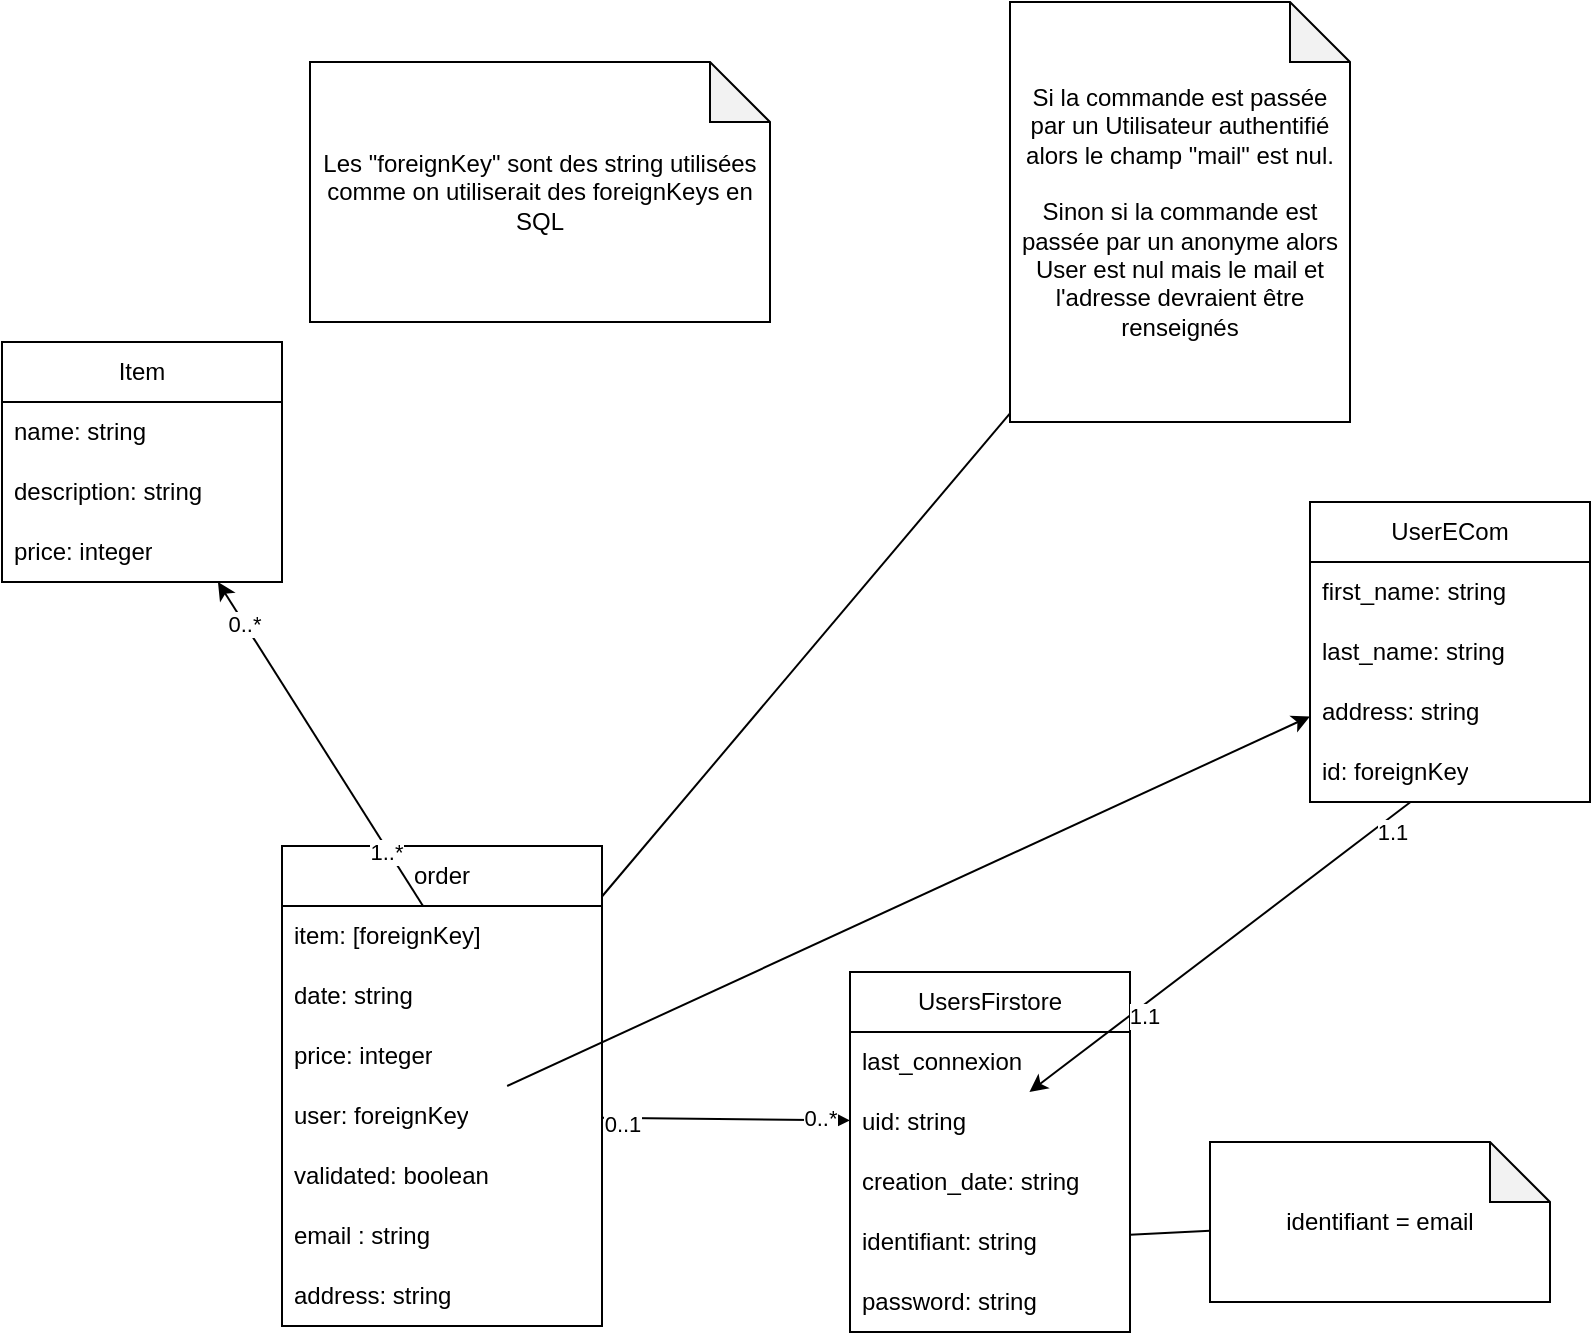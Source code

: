 <mxfile version="20.8.23" type="github">
  <diagram name="Page-1" id="k_21CpQqUFbWn0y7H7Tf">
    <mxGraphModel dx="472" dy="262" grid="1" gridSize="10" guides="1" tooltips="1" connect="1" arrows="1" fold="1" page="1" pageScale="1" pageWidth="827" pageHeight="1169" math="0" shadow="0">
      <root>
        <mxCell id="0" />
        <mxCell id="1" parent="0" />
        <mxCell id="QBLjRy648UDzI1SPBeH1-1" value="Item" style="swimlane;fontStyle=0;childLayout=stackLayout;horizontal=1;startSize=30;horizontalStack=0;resizeParent=1;resizeParentMax=0;resizeLast=0;collapsible=1;marginBottom=0;whiteSpace=wrap;html=1;" parent="1" vertex="1">
          <mxGeometry x="16" y="180" width="140" height="120" as="geometry" />
        </mxCell>
        <mxCell id="QBLjRy648UDzI1SPBeH1-2" value="name: string" style="text;strokeColor=none;fillColor=none;align=left;verticalAlign=middle;spacingLeft=4;spacingRight=4;overflow=hidden;points=[[0,0.5],[1,0.5]];portConstraint=eastwest;rotatable=0;whiteSpace=wrap;html=1;" parent="QBLjRy648UDzI1SPBeH1-1" vertex="1">
          <mxGeometry y="30" width="140" height="30" as="geometry" />
        </mxCell>
        <mxCell id="QBLjRy648UDzI1SPBeH1-3" value="description: string" style="text;strokeColor=none;fillColor=none;align=left;verticalAlign=middle;spacingLeft=4;spacingRight=4;overflow=hidden;points=[[0,0.5],[1,0.5]];portConstraint=eastwest;rotatable=0;whiteSpace=wrap;html=1;" parent="QBLjRy648UDzI1SPBeH1-1" vertex="1">
          <mxGeometry y="60" width="140" height="30" as="geometry" />
        </mxCell>
        <mxCell id="QBLjRy648UDzI1SPBeH1-10" value="price: integer" style="text;strokeColor=none;fillColor=none;align=left;verticalAlign=middle;spacingLeft=4;spacingRight=4;overflow=hidden;points=[[0,0.5],[1,0.5]];portConstraint=eastwest;rotatable=0;whiteSpace=wrap;html=1;" parent="QBLjRy648UDzI1SPBeH1-1" vertex="1">
          <mxGeometry y="90" width="140" height="30" as="geometry" />
        </mxCell>
        <mxCell id="QBLjRy648UDzI1SPBeH1-5" value="UserECom" style="swimlane;fontStyle=0;childLayout=stackLayout;horizontal=1;startSize=30;horizontalStack=0;resizeParent=1;resizeParentMax=0;resizeLast=0;collapsible=1;marginBottom=0;whiteSpace=wrap;html=1;" parent="1" vertex="1">
          <mxGeometry x="670" y="260" width="140" height="150" as="geometry" />
        </mxCell>
        <mxCell id="QBLjRy648UDzI1SPBeH1-6" value="first_name: string" style="text;strokeColor=none;fillColor=none;align=left;verticalAlign=middle;spacingLeft=4;spacingRight=4;overflow=hidden;points=[[0,0.5],[1,0.5]];portConstraint=eastwest;rotatable=0;whiteSpace=wrap;html=1;" parent="QBLjRy648UDzI1SPBeH1-5" vertex="1">
          <mxGeometry y="30" width="140" height="30" as="geometry" />
        </mxCell>
        <mxCell id="QBLjRy648UDzI1SPBeH1-29" value="last_name: string" style="text;strokeColor=none;fillColor=none;align=left;verticalAlign=middle;spacingLeft=4;spacingRight=4;overflow=hidden;points=[[0,0.5],[1,0.5]];portConstraint=eastwest;rotatable=0;whiteSpace=wrap;html=1;" parent="QBLjRy648UDzI1SPBeH1-5" vertex="1">
          <mxGeometry y="60" width="140" height="30" as="geometry" />
        </mxCell>
        <mxCell id="QBLjRy648UDzI1SPBeH1-8" value="address: string" style="text;strokeColor=none;fillColor=none;align=left;verticalAlign=middle;spacingLeft=4;spacingRight=4;overflow=hidden;points=[[0,0.5],[1,0.5]];portConstraint=eastwest;rotatable=0;whiteSpace=wrap;html=1;" parent="QBLjRy648UDzI1SPBeH1-5" vertex="1">
          <mxGeometry y="90" width="140" height="30" as="geometry" />
        </mxCell>
        <mxCell id="fOkmc58W5MT81JoYsjg2-1" value="id: foreignKey" style="text;strokeColor=none;fillColor=none;align=left;verticalAlign=middle;spacingLeft=4;spacingRight=4;overflow=hidden;points=[[0,0.5],[1,0.5]];portConstraint=eastwest;rotatable=0;whiteSpace=wrap;html=1;" parent="QBLjRy648UDzI1SPBeH1-5" vertex="1">
          <mxGeometry y="120" width="140" height="30" as="geometry" />
        </mxCell>
        <mxCell id="QBLjRy648UDzI1SPBeH1-11" value="order" style="swimlane;fontStyle=0;childLayout=stackLayout;horizontal=1;startSize=30;horizontalStack=0;resizeParent=1;resizeParentMax=0;resizeLast=0;collapsible=1;marginBottom=0;whiteSpace=wrap;html=1;" parent="1" vertex="1">
          <mxGeometry x="156" y="432" width="160" height="240" as="geometry" />
        </mxCell>
        <mxCell id="QBLjRy648UDzI1SPBeH1-12" value="item: [foreignKey]" style="text;strokeColor=none;fillColor=none;align=left;verticalAlign=middle;spacingLeft=4;spacingRight=4;overflow=hidden;points=[[0,0.5],[1,0.5]];portConstraint=eastwest;rotatable=0;whiteSpace=wrap;html=1;" parent="QBLjRy648UDzI1SPBeH1-11" vertex="1">
          <mxGeometry y="30" width="160" height="30" as="geometry" />
        </mxCell>
        <mxCell id="QBLjRy648UDzI1SPBeH1-13" value="date: string" style="text;strokeColor=none;fillColor=none;align=left;verticalAlign=middle;spacingLeft=4;spacingRight=4;overflow=hidden;points=[[0,0.5],[1,0.5]];portConstraint=eastwest;rotatable=0;whiteSpace=wrap;html=1;" parent="QBLjRy648UDzI1SPBeH1-11" vertex="1">
          <mxGeometry y="60" width="160" height="30" as="geometry" />
        </mxCell>
        <mxCell id="QBLjRy648UDzI1SPBeH1-14" value="price: integer" style="text;strokeColor=none;fillColor=none;align=left;verticalAlign=middle;spacingLeft=4;spacingRight=4;overflow=hidden;points=[[0,0.5],[1,0.5]];portConstraint=eastwest;rotatable=0;whiteSpace=wrap;html=1;" parent="QBLjRy648UDzI1SPBeH1-11" vertex="1">
          <mxGeometry y="90" width="160" height="30" as="geometry" />
        </mxCell>
        <mxCell id="QBLjRy648UDzI1SPBeH1-15" value="user: foreignKey" style="text;strokeColor=none;fillColor=none;align=left;verticalAlign=middle;spacingLeft=4;spacingRight=4;overflow=hidden;points=[[0,0.5],[1,0.5]];portConstraint=eastwest;rotatable=0;whiteSpace=wrap;html=1;" parent="QBLjRy648UDzI1SPBeH1-11" vertex="1">
          <mxGeometry y="120" width="160" height="30" as="geometry" />
        </mxCell>
        <mxCell id="QBLjRy648UDzI1SPBeH1-4" value="validated: boolean" style="text;strokeColor=none;fillColor=none;align=left;verticalAlign=middle;spacingLeft=4;spacingRight=4;overflow=hidden;points=[[0,0.5],[1,0.5]];portConstraint=eastwest;rotatable=0;whiteSpace=wrap;html=1;" parent="QBLjRy648UDzI1SPBeH1-11" vertex="1">
          <mxGeometry y="150" width="160" height="30" as="geometry" />
        </mxCell>
        <mxCell id="QBLjRy648UDzI1SPBeH1-16" value="email : string" style="text;strokeColor=none;fillColor=none;align=left;verticalAlign=middle;spacingLeft=4;spacingRight=4;overflow=hidden;points=[[0,0.5],[1,0.5]];portConstraint=eastwest;rotatable=0;whiteSpace=wrap;html=1;" parent="QBLjRy648UDzI1SPBeH1-11" vertex="1">
          <mxGeometry y="180" width="160" height="30" as="geometry" />
        </mxCell>
        <mxCell id="r0W7Cta7fNucCQjeHUo5-1" value="address: string" style="text;strokeColor=none;fillColor=none;align=left;verticalAlign=middle;spacingLeft=4;spacingRight=4;overflow=hidden;points=[[0,0.5],[1,0.5]];portConstraint=eastwest;rotatable=0;whiteSpace=wrap;html=1;" parent="QBLjRy648UDzI1SPBeH1-11" vertex="1">
          <mxGeometry y="210" width="160" height="30" as="geometry" />
        </mxCell>
        <mxCell id="QBLjRy648UDzI1SPBeH1-17" value="Si la commande est passée par un Utilisateur authentifié alors le champ &quot;mail&quot; est nul.&lt;br&gt;&amp;nbsp;&lt;br&gt;Sinon si la commande est passée par un anonyme alors User est nul mais le mail et l&#39;adresse devraient être renseignés" style="shape=note;whiteSpace=wrap;html=1;backgroundOutline=1;darkOpacity=0.05;" parent="1" vertex="1">
          <mxGeometry x="520" y="10" width="170" height="210" as="geometry" />
        </mxCell>
        <mxCell id="QBLjRy648UDzI1SPBeH1-19" value="" style="endArrow=none;html=1;rounded=0;" parent="1" source="QBLjRy648UDzI1SPBeH1-11" target="QBLjRy648UDzI1SPBeH1-17" edge="1">
          <mxGeometry width="50" height="50" relative="1" as="geometry">
            <mxPoint x="500" y="450" as="sourcePoint" />
            <mxPoint x="550" y="400" as="targetPoint" />
          </mxGeometry>
        </mxCell>
        <mxCell id="QBLjRy648UDzI1SPBeH1-20" value="" style="endArrow=classic;html=1;rounded=0;" parent="1" source="QBLjRy648UDzI1SPBeH1-15" target="1lafNJPeksrp4LorVbuG-5" edge="1">
          <mxGeometry width="50" height="50" relative="1" as="geometry">
            <mxPoint x="90" y="410" as="sourcePoint" />
            <mxPoint x="470" y="550" as="targetPoint" />
          </mxGeometry>
        </mxCell>
        <mxCell id="QBLjRy648UDzI1SPBeH1-27" value="0..1" style="edgeLabel;html=1;align=center;verticalAlign=middle;resizable=0;points=[];" parent="QBLjRy648UDzI1SPBeH1-20" vertex="1" connectable="0">
          <mxGeometry x="-0.844" y="-3" relative="1" as="geometry">
            <mxPoint as="offset" />
          </mxGeometry>
        </mxCell>
        <mxCell id="QBLjRy648UDzI1SPBeH1-28" value="0..*" style="edgeLabel;html=1;align=center;verticalAlign=middle;resizable=0;points=[];" parent="QBLjRy648UDzI1SPBeH1-20" vertex="1" connectable="0">
          <mxGeometry x="0.757" y="1" relative="1" as="geometry">
            <mxPoint as="offset" />
          </mxGeometry>
        </mxCell>
        <mxCell id="QBLjRy648UDzI1SPBeH1-21" value="" style="endArrow=classic;html=1;rounded=0;" parent="1" source="QBLjRy648UDzI1SPBeH1-12" target="QBLjRy648UDzI1SPBeH1-1" edge="1">
          <mxGeometry width="50" height="50" relative="1" as="geometry">
            <mxPoint x="120" y="330" as="sourcePoint" />
            <mxPoint x="170" y="280" as="targetPoint" />
          </mxGeometry>
        </mxCell>
        <mxCell id="QBLjRy648UDzI1SPBeH1-25" value="1..*" style="edgeLabel;html=1;align=center;verticalAlign=middle;resizable=0;points=[];" parent="QBLjRy648UDzI1SPBeH1-21" vertex="1" connectable="0">
          <mxGeometry x="-0.657" y="1" relative="1" as="geometry">
            <mxPoint as="offset" />
          </mxGeometry>
        </mxCell>
        <mxCell id="QBLjRy648UDzI1SPBeH1-26" value="0..*" style="edgeLabel;html=1;align=center;verticalAlign=middle;resizable=0;points=[];" parent="QBLjRy648UDzI1SPBeH1-21" vertex="1" connectable="0">
          <mxGeometry x="0.743" relative="1" as="geometry">
            <mxPoint as="offset" />
          </mxGeometry>
        </mxCell>
        <mxCell id="1lafNJPeksrp4LorVbuG-1" value="UsersFirstore" style="swimlane;fontStyle=0;childLayout=stackLayout;horizontal=1;startSize=30;horizontalStack=0;resizeParent=1;resizeParentMax=0;resizeLast=0;collapsible=1;marginBottom=0;whiteSpace=wrap;html=1;" parent="1" vertex="1">
          <mxGeometry x="440" y="495" width="140" height="180" as="geometry" />
        </mxCell>
        <mxCell id="1lafNJPeksrp4LorVbuG-4" value="last_connexion" style="text;strokeColor=none;fillColor=none;align=left;verticalAlign=middle;spacingLeft=4;spacingRight=4;overflow=hidden;points=[[0,0.5],[1,0.5]];portConstraint=eastwest;rotatable=0;whiteSpace=wrap;html=1;" parent="1lafNJPeksrp4LorVbuG-1" vertex="1">
          <mxGeometry y="30" width="140" height="30" as="geometry" />
        </mxCell>
        <mxCell id="1lafNJPeksrp4LorVbuG-5" value="uid: string" style="text;strokeColor=none;fillColor=none;align=left;verticalAlign=middle;spacingLeft=4;spacingRight=4;overflow=hidden;points=[[0,0.5],[1,0.5]];portConstraint=eastwest;rotatable=0;whiteSpace=wrap;html=1;" parent="1lafNJPeksrp4LorVbuG-1" vertex="1">
          <mxGeometry y="60" width="140" height="30" as="geometry" />
        </mxCell>
        <mxCell id="1lafNJPeksrp4LorVbuG-6" value="creation_date: string" style="text;strokeColor=none;fillColor=none;align=left;verticalAlign=middle;spacingLeft=4;spacingRight=4;overflow=hidden;points=[[0,0.5],[1,0.5]];portConstraint=eastwest;rotatable=0;whiteSpace=wrap;html=1;" parent="1lafNJPeksrp4LorVbuG-1" vertex="1">
          <mxGeometry y="90" width="140" height="30" as="geometry" />
        </mxCell>
        <mxCell id="1lafNJPeksrp4LorVbuG-7" value="identifiant: string" style="text;strokeColor=none;fillColor=none;align=left;verticalAlign=middle;spacingLeft=4;spacingRight=4;overflow=hidden;points=[[0,0.5],[1,0.5]];portConstraint=eastwest;rotatable=0;whiteSpace=wrap;html=1;" parent="1lafNJPeksrp4LorVbuG-1" vertex="1">
          <mxGeometry y="120" width="140" height="30" as="geometry" />
        </mxCell>
        <mxCell id="1lafNJPeksrp4LorVbuG-12" value="password: string" style="text;strokeColor=none;fillColor=none;align=left;verticalAlign=middle;spacingLeft=4;spacingRight=4;overflow=hidden;points=[[0,0.5],[1,0.5]];portConstraint=eastwest;rotatable=0;whiteSpace=wrap;html=1;" parent="1lafNJPeksrp4LorVbuG-1" vertex="1">
          <mxGeometry y="150" width="140" height="30" as="geometry" />
        </mxCell>
        <mxCell id="1lafNJPeksrp4LorVbuG-9" value="" style="endArrow=classic;html=1;rounded=0;" parent="1" source="fOkmc58W5MT81JoYsjg2-1" target="1lafNJPeksrp4LorVbuG-5" edge="1">
          <mxGeometry width="50" height="50" relative="1" as="geometry">
            <mxPoint x="540" y="635" as="sourcePoint" />
            <mxPoint x="590" y="585" as="targetPoint" />
          </mxGeometry>
        </mxCell>
        <mxCell id="1lafNJPeksrp4LorVbuG-10" value="1.1" style="edgeLabel;html=1;align=center;verticalAlign=middle;resizable=0;points=[];" parent="1lafNJPeksrp4LorVbuG-9" vertex="1" connectable="0">
          <mxGeometry x="-0.866" y="6" relative="1" as="geometry">
            <mxPoint as="offset" />
          </mxGeometry>
        </mxCell>
        <mxCell id="1lafNJPeksrp4LorVbuG-11" value="1.1" style="edgeLabel;html=1;align=center;verticalAlign=middle;resizable=0;points=[];" parent="1lafNJPeksrp4LorVbuG-9" vertex="1" connectable="0">
          <mxGeometry x="0.433" y="5" relative="1" as="geometry">
            <mxPoint y="-1" as="offset" />
          </mxGeometry>
        </mxCell>
        <mxCell id="pbpSIKg9TJJxPKfoZ4wD-1" value="identifiant = email" style="shape=note;whiteSpace=wrap;html=1;backgroundOutline=1;darkOpacity=0.05;" parent="1" vertex="1">
          <mxGeometry x="620" y="580" width="170" height="80" as="geometry" />
        </mxCell>
        <mxCell id="pbpSIKg9TJJxPKfoZ4wD-3" value="" style="endArrow=none;html=1;rounded=0;" parent="1" source="pbpSIKg9TJJxPKfoZ4wD-1" target="1lafNJPeksrp4LorVbuG-7" edge="1">
          <mxGeometry width="50" height="50" relative="1" as="geometry">
            <mxPoint x="140" y="700" as="sourcePoint" />
            <mxPoint x="190" y="650" as="targetPoint" />
          </mxGeometry>
        </mxCell>
        <mxCell id="GvqisHWc-ISIlYVkseXq-4" value="Les &quot;foreignKey&quot; sont des string utilisées comme on utiliserait des foreignKeys en SQL" style="shape=note;whiteSpace=wrap;html=1;backgroundOutline=1;darkOpacity=0.05;" parent="1" vertex="1">
          <mxGeometry x="170" y="40" width="230" height="130" as="geometry" />
        </mxCell>
        <mxCell id="tk6bJACokGIFpVqyK_d--1" value="" style="endArrow=classic;html=1;rounded=0;" edge="1" parent="1" source="QBLjRy648UDzI1SPBeH1-15" target="QBLjRy648UDzI1SPBeH1-5">
          <mxGeometry width="50" height="50" relative="1" as="geometry">
            <mxPoint x="410" y="460" as="sourcePoint" />
            <mxPoint x="460" y="410" as="targetPoint" />
          </mxGeometry>
        </mxCell>
      </root>
    </mxGraphModel>
  </diagram>
</mxfile>

